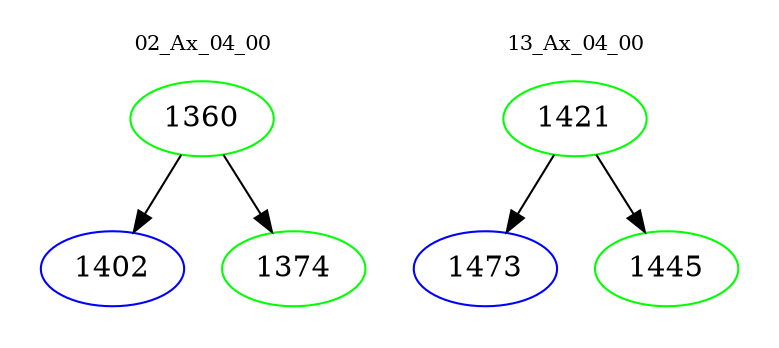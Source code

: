 digraph{
subgraph cluster_0 {
color = white
label = "02_Ax_04_00";
fontsize=10;
T0_1360 [label="1360", color="green"]
T0_1360 -> T0_1402 [color="black"]
T0_1402 [label="1402", color="blue"]
T0_1360 -> T0_1374 [color="black"]
T0_1374 [label="1374", color="green"]
}
subgraph cluster_1 {
color = white
label = "13_Ax_04_00";
fontsize=10;
T1_1421 [label="1421", color="green"]
T1_1421 -> T1_1473 [color="black"]
T1_1473 [label="1473", color="blue"]
T1_1421 -> T1_1445 [color="black"]
T1_1445 [label="1445", color="green"]
}
}
